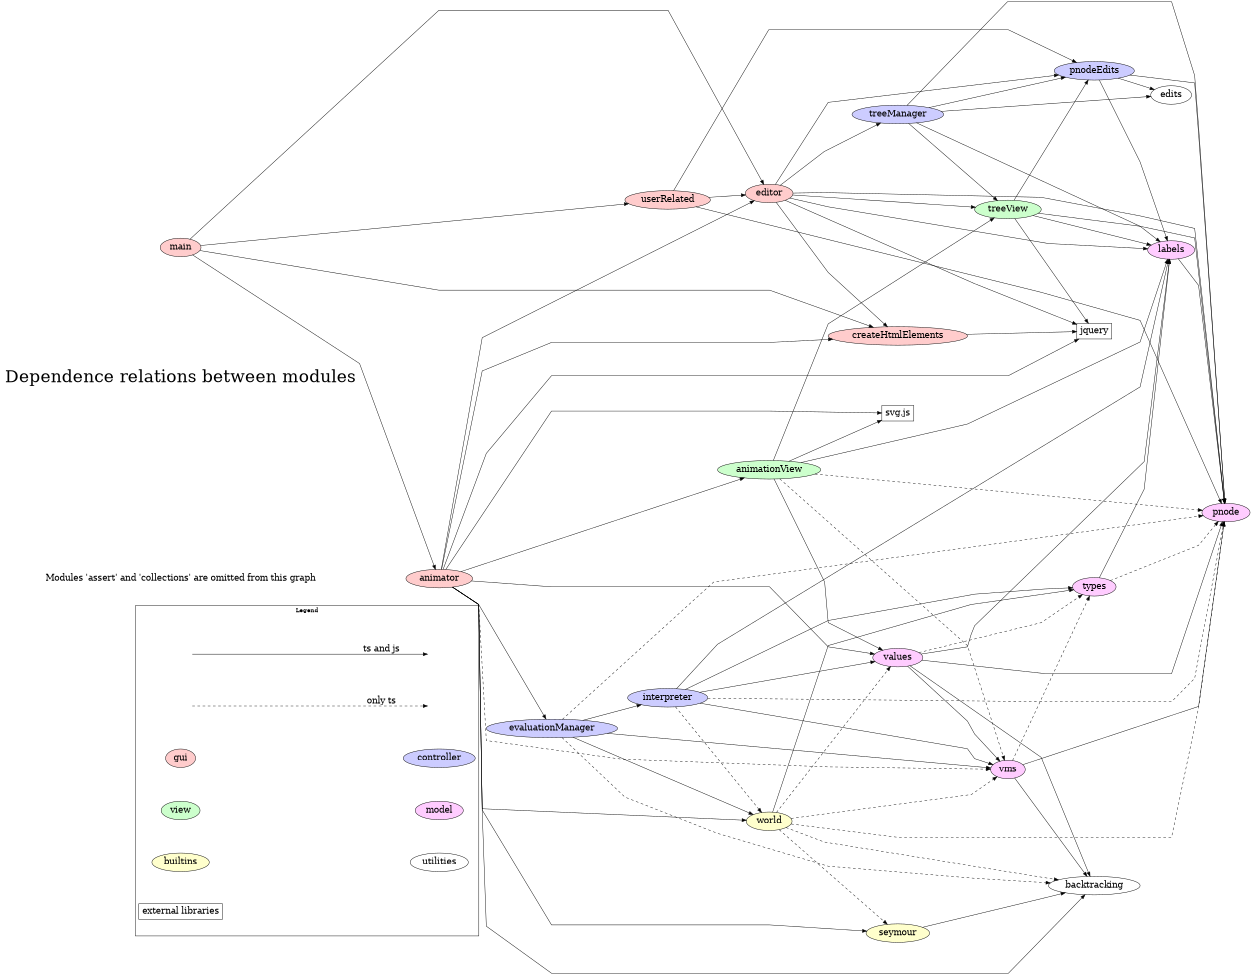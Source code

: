 
digraph Depends {
    size="9,6.5" ;
    splines="polyline" ;
    nodesep=0.2 ;
    ranksep=0.2 ;
   ratio=fill;
   rankdir = LR ;
   node[fontsize=20];

   subgraph cluster1 {
        label = "Legend" ;
        shape=rectangle ;
        color = black ;
        a [style=invis];
        b [style=invis] ;
        c [style=invis] ;
        d [style=invis] ;
        c -> d [label="only ts", style=dashed, fontsize=20] ; 
        a -> b [label="ts and js", fontsize=20] ;
        gui -> controller [style=invis] ;
        view -> model [style=invis] ;
        builtins -> utilities [style=invis] ;

        gui [style=filled, fillcolor="#ffcccc"] ;
        controller [style=filled, fillcolor="#ccccff"] ;
        view [style=filled, fillcolor="#ccffcc"] ;
        model [style=filled, fillcolor="#ffccff"] ;
        builtins [style=filled, fillcolor="#ffffcc"] ;
        utilities ;
        "external libraries" [shape=rectangle] ;
    }

   utils [label="Modules 'assert' and 'collections' are omitted from this graph",
              shape=none] ;
   caption [ label="Dependence relations between modules", fontsize=40,
              shape=none] ;

    main [style=filled, fillcolor="#ffcccc"] ;
    editor [style=filled, fillcolor="#ffcccc"] ;
    animator [style=filled, fillcolor="#ffcccc"] ;
    createHtmlElements [style=filled, fillcolor="#ffcccc"] ;
    userRelated [style=filled, fillcolor="#ffcccc" ] ;
    
    evaluationManager [style=filled, fillcolor="#ccccff"] ;
    interpreter [style=filled, fillcolor="#ccccff"] ;
    treeManager [style=filled, fillcolor="#ccccff"] ;
    pnodeEdits [style=filled, fillcolor="#ccccff"] ;
    
    treeView [style=filled, fillcolor="#ccffcc"] ;
    animationView [style=filled, fillcolor="#ccffcc"] ;

    vms [style=filled, fillcolor="#ffccff"] ;
    values [style=filled, fillcolor="#ffccff"] ;
    types [style=filled, fillcolor="#ffccff"] ;
    labels [style=filled, fillcolor="#ffccff"] ;
    pnode [style=filled, fillcolor="#ffccff"] ;

    world [style=filled, fillcolor="#ffffcc"] ;
    seymour [style=filled, fillcolor="#ffffcc"] ;
    
   animator -> animationView  ;
   animator -> backtracking ;
   animator -> createHtmlElements ;
   animator -> editor ;
   animator -> evaluationManager ;
   animator -> seymour ;
   animator -> values ;
   animator -> world ;
   animator -> vms [style=dashed] ;
   animator -> svg ;
   animator -> jquery ;

   animationView -> labels ;
   animationView -> pnode [style=dashed] ;
   animationView -> treeView ;
   animationView -> values ;
   animationView -> vms [style=dashed];
   animationView -> svg ;
   
   createHtmlElements -> jquery ;

   editor -> createHtmlElements ;
   editor -> labels ;
   editor -> pnode  ;
   editor -> pnodeEdits ;
   editor -> treeView ;
   editor -> treeManager ;
   editor -> jquery ;

   evaluationManager -> backtracking  [style=dashed];
   evaluationManager -> interpreter ;
   evaluationManager -> pnode  [style=dashed];
   evaluationManager -> vms ;
   evaluationManager -> world ;

   interpreter -> labels ;
   interpreter -> pnode  [style=dashed];
   interpreter -> types ;
   interpreter -> values ;
   interpreter -> vms ;
   interpreter -> world  [style=dashed];

    jquery [shape=rectangle]
    
   labels -> pnode ;

   main -> animator ;
   main -> createHtmlElements ;
   main -> editor ;
   main -> userRelated ;

   pnodeEdits -> edits ;
   pnodeEdits -> pnode ;
   pnodeEdits -> labels ;
   
   types -> pnode [style=dashed];
   types -> labels ;

   seymour -> backtracking ;

   treeView -> labels ;
   treeView -> pnode ;
   treeView -> pnodeEdits ;
   treeView -> jquery ;

   svg [label="svg.js", shape=rectangle] ;

   treeManager -> edits ;
   treeManager -> labels ;
   treeManager -> pnode ;
   treeManager -> pnodeEdits ;
   treeManager -> treeView ;

   userRelated -> editor ;
   userRelated -> pnodeEdits ;
   userRelated -> pnode ;
   
   values -> backtracking ;
   values -> labels ;
   values -> pnode ;
   values -> types  [style=dashed];
   values -> vms ;

   
   vms -> backtracking
   vms -> pnode ;
   vms -> types  [style=dashed];

   world -> backtracking  [style=dashed];
   world -> pnode  [style=dashed];
   world -> seymour  [style=dashed];
   world -> types ;
   world -> values  [style=dashed];
   world -> vms  [style=dashed];
   
}
